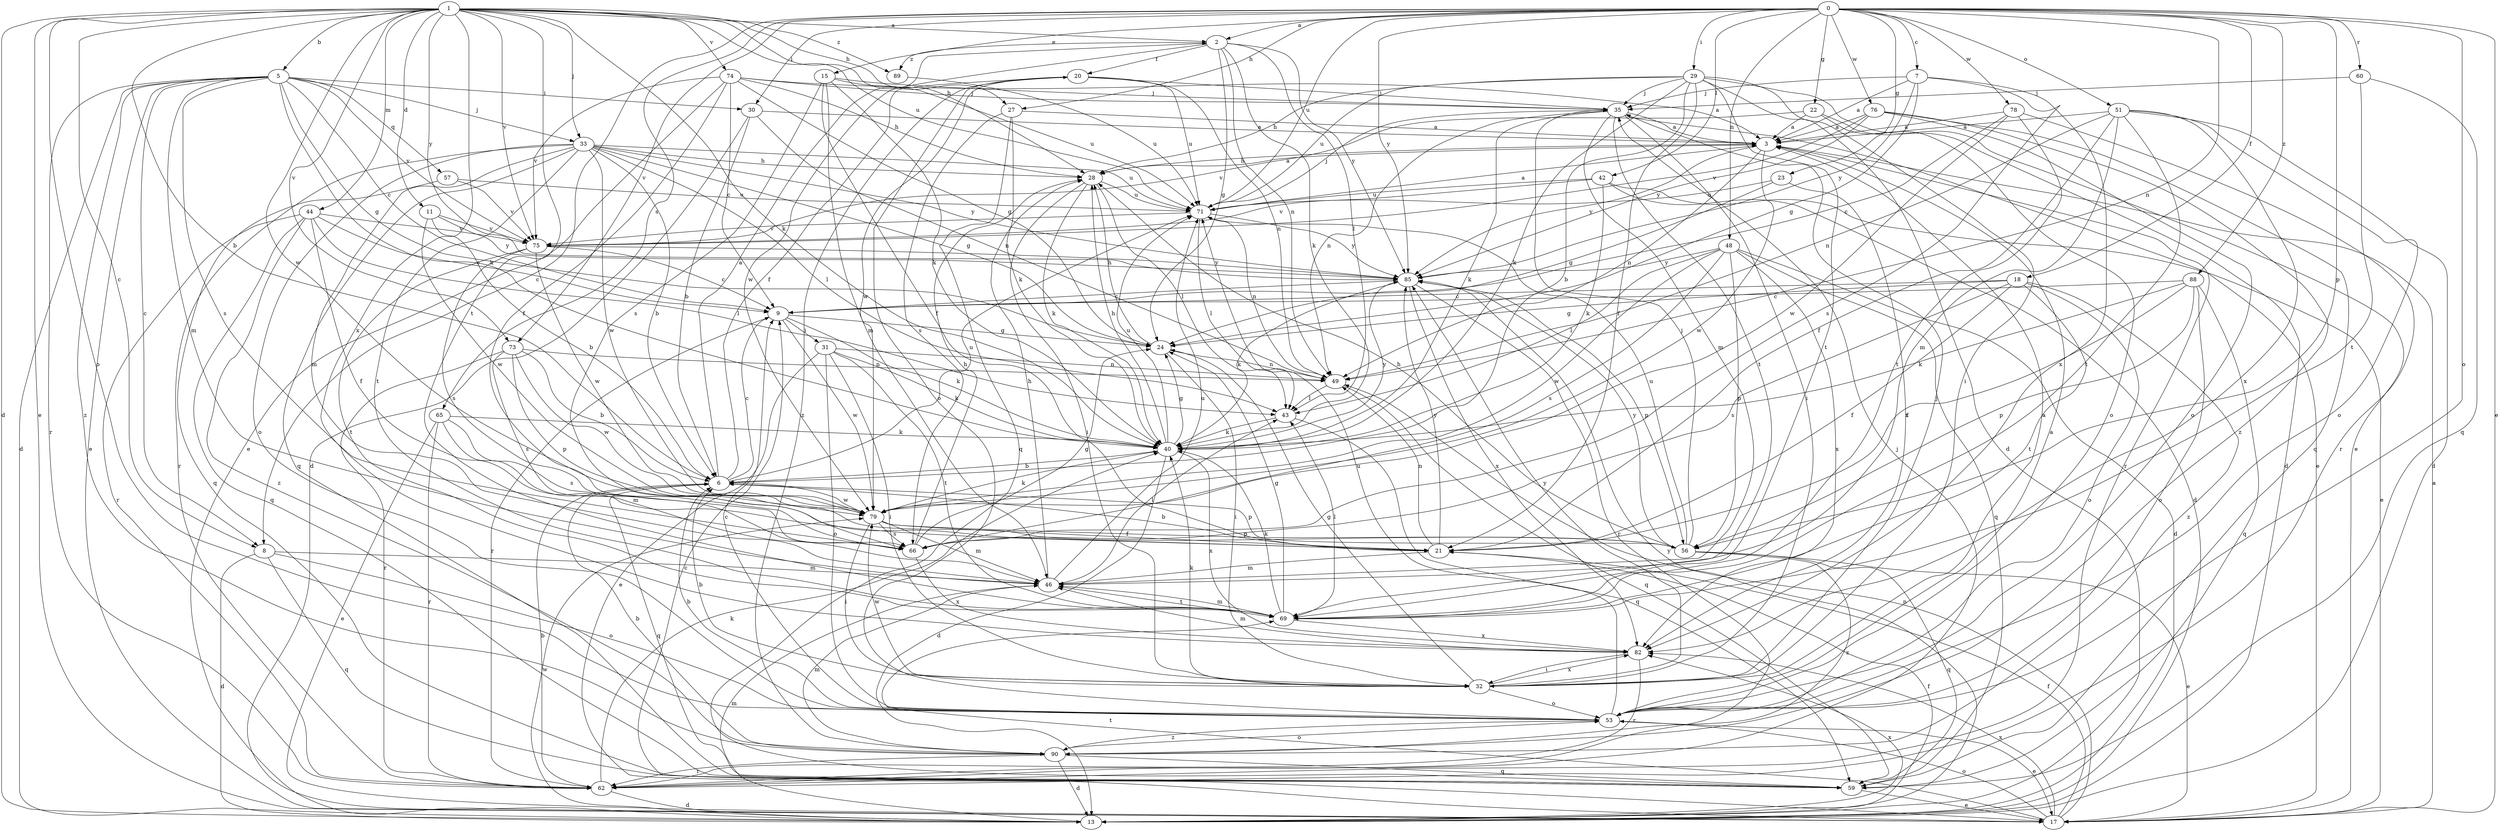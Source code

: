 strict digraph  {
0;
1;
2;
3;
5;
6;
7;
8;
9;
11;
13;
15;
17;
18;
20;
21;
22;
23;
24;
27;
28;
29;
30;
31;
32;
33;
35;
40;
42;
43;
44;
46;
48;
49;
51;
53;
56;
57;
59;
60;
62;
65;
66;
69;
71;
73;
74;
75;
76;
78;
79;
82;
85;
88;
89;
90;
0 -> 2  [label=a];
0 -> 7  [label=c];
0 -> 8  [label=c];
0 -> 15  [label=e];
0 -> 17  [label=e];
0 -> 18  [label=f];
0 -> 22  [label=g];
0 -> 23  [label=g];
0 -> 27  [label=h];
0 -> 29  [label=i];
0 -> 30  [label=i];
0 -> 42  [label=l];
0 -> 48  [label=n];
0 -> 49  [label=n];
0 -> 51  [label=o];
0 -> 53  [label=o];
0 -> 56  [label=p];
0 -> 60  [label=r];
0 -> 65  [label=s];
0 -> 71  [label=u];
0 -> 73  [label=v];
0 -> 76  [label=w];
0 -> 78  [label=w];
0 -> 85  [label=y];
0 -> 88  [label=z];
1 -> 2  [label=a];
1 -> 5  [label=b];
1 -> 6  [label=b];
1 -> 8  [label=c];
1 -> 11  [label=d];
1 -> 13  [label=d];
1 -> 17  [label=e];
1 -> 27  [label=h];
1 -> 28  [label=h];
1 -> 33  [label=j];
1 -> 40  [label=k];
1 -> 44  [label=m];
1 -> 53  [label=o];
1 -> 69  [label=t];
1 -> 71  [label=u];
1 -> 73  [label=v];
1 -> 74  [label=v];
1 -> 75  [label=v];
1 -> 79  [label=w];
1 -> 82  [label=x];
1 -> 85  [label=y];
1 -> 89  [label=z];
2 -> 20  [label=f];
2 -> 24  [label=g];
2 -> 40  [label=k];
2 -> 43  [label=l];
2 -> 49  [label=n];
2 -> 79  [label=w];
2 -> 85  [label=y];
2 -> 89  [label=z];
3 -> 28  [label=h];
3 -> 49  [label=n];
3 -> 62  [label=r];
3 -> 79  [label=w];
3 -> 85  [label=y];
5 -> 8  [label=c];
5 -> 9  [label=c];
5 -> 13  [label=d];
5 -> 17  [label=e];
5 -> 24  [label=g];
5 -> 30  [label=i];
5 -> 33  [label=j];
5 -> 40  [label=k];
5 -> 46  [label=m];
5 -> 57  [label=q];
5 -> 62  [label=r];
5 -> 66  [label=s];
5 -> 75  [label=v];
5 -> 90  [label=z];
6 -> 2  [label=a];
6 -> 9  [label=c];
6 -> 20  [label=f];
6 -> 56  [label=p];
6 -> 59  [label=q];
6 -> 71  [label=u];
6 -> 79  [label=w];
7 -> 3  [label=a];
7 -> 24  [label=g];
7 -> 35  [label=j];
7 -> 66  [label=s];
7 -> 82  [label=x];
7 -> 85  [label=y];
8 -> 13  [label=d];
8 -> 46  [label=m];
8 -> 53  [label=o];
8 -> 59  [label=q];
9 -> 24  [label=g];
9 -> 31  [label=i];
9 -> 40  [label=k];
9 -> 62  [label=r];
9 -> 79  [label=w];
11 -> 6  [label=b];
11 -> 75  [label=v];
11 -> 79  [label=w];
11 -> 85  [label=y];
13 -> 21  [label=f];
13 -> 46  [label=m];
13 -> 79  [label=w];
13 -> 82  [label=x];
13 -> 85  [label=y];
15 -> 21  [label=f];
15 -> 35  [label=j];
15 -> 40  [label=k];
15 -> 46  [label=m];
15 -> 66  [label=s];
15 -> 71  [label=u];
17 -> 3  [label=a];
17 -> 9  [label=c];
17 -> 21  [label=f];
17 -> 49  [label=n];
17 -> 53  [label=o];
17 -> 69  [label=t];
17 -> 82  [label=x];
18 -> 9  [label=c];
18 -> 21  [label=f];
18 -> 24  [label=g];
18 -> 53  [label=o];
18 -> 66  [label=s];
18 -> 69  [label=t];
18 -> 90  [label=z];
20 -> 35  [label=j];
20 -> 49  [label=n];
20 -> 53  [label=o];
20 -> 71  [label=u];
20 -> 79  [label=w];
20 -> 90  [label=z];
21 -> 6  [label=b];
21 -> 46  [label=m];
21 -> 49  [label=n];
21 -> 85  [label=y];
22 -> 3  [label=a];
22 -> 13  [label=d];
22 -> 53  [label=o];
22 -> 75  [label=v];
23 -> 24  [label=g];
23 -> 71  [label=u];
23 -> 82  [label=x];
24 -> 28  [label=h];
24 -> 32  [label=i];
24 -> 49  [label=n];
27 -> 3  [label=a];
27 -> 40  [label=k];
27 -> 59  [label=q];
27 -> 66  [label=s];
28 -> 3  [label=a];
28 -> 32  [label=i];
28 -> 40  [label=k];
28 -> 43  [label=l];
28 -> 71  [label=u];
29 -> 6  [label=b];
29 -> 13  [label=d];
29 -> 17  [label=e];
29 -> 21  [label=f];
29 -> 28  [label=h];
29 -> 32  [label=i];
29 -> 35  [label=j];
29 -> 40  [label=k];
29 -> 69  [label=t];
29 -> 71  [label=u];
30 -> 3  [label=a];
30 -> 6  [label=b];
30 -> 13  [label=d];
30 -> 49  [label=n];
31 -> 17  [label=e];
31 -> 32  [label=i];
31 -> 40  [label=k];
31 -> 49  [label=n];
31 -> 53  [label=o];
31 -> 69  [label=t];
32 -> 3  [label=a];
32 -> 6  [label=b];
32 -> 24  [label=g];
32 -> 35  [label=j];
32 -> 40  [label=k];
32 -> 53  [label=o];
32 -> 79  [label=w];
32 -> 82  [label=x];
32 -> 85  [label=y];
33 -> 6  [label=b];
33 -> 24  [label=g];
33 -> 28  [label=h];
33 -> 43  [label=l];
33 -> 46  [label=m];
33 -> 53  [label=o];
33 -> 59  [label=q];
33 -> 62  [label=r];
33 -> 69  [label=t];
33 -> 71  [label=u];
33 -> 79  [label=w];
33 -> 85  [label=y];
35 -> 3  [label=a];
35 -> 17  [label=e];
35 -> 32  [label=i];
35 -> 40  [label=k];
35 -> 46  [label=m];
35 -> 49  [label=n];
35 -> 69  [label=t];
40 -> 6  [label=b];
40 -> 13  [label=d];
40 -> 24  [label=g];
40 -> 28  [label=h];
40 -> 71  [label=u];
40 -> 82  [label=x];
40 -> 85  [label=y];
42 -> 13  [label=d];
42 -> 17  [label=e];
42 -> 40  [label=k];
42 -> 71  [label=u];
42 -> 75  [label=v];
43 -> 40  [label=k];
43 -> 59  [label=q];
44 -> 9  [label=c];
44 -> 21  [label=f];
44 -> 43  [label=l];
44 -> 59  [label=q];
44 -> 62  [label=r];
44 -> 75  [label=v];
44 -> 90  [label=z];
46 -> 28  [label=h];
46 -> 43  [label=l];
46 -> 69  [label=t];
46 -> 71  [label=u];
48 -> 13  [label=d];
48 -> 43  [label=l];
48 -> 56  [label=p];
48 -> 59  [label=q];
48 -> 66  [label=s];
48 -> 79  [label=w];
48 -> 82  [label=x];
48 -> 85  [label=y];
49 -> 43  [label=l];
49 -> 59  [label=q];
51 -> 3  [label=a];
51 -> 13  [label=d];
51 -> 21  [label=f];
51 -> 46  [label=m];
51 -> 49  [label=n];
51 -> 53  [label=o];
51 -> 69  [label=t];
51 -> 82  [label=x];
53 -> 3  [label=a];
53 -> 6  [label=b];
53 -> 9  [label=c];
53 -> 17  [label=e];
53 -> 71  [label=u];
53 -> 90  [label=z];
56 -> 17  [label=e];
56 -> 28  [label=h];
56 -> 35  [label=j];
56 -> 59  [label=q];
56 -> 71  [label=u];
56 -> 85  [label=y];
56 -> 90  [label=z];
57 -> 59  [label=q];
57 -> 71  [label=u];
57 -> 75  [label=v];
59 -> 17  [label=e];
60 -> 35  [label=j];
60 -> 59  [label=q];
60 -> 69  [label=t];
62 -> 6  [label=b];
62 -> 13  [label=d];
62 -> 35  [label=j];
62 -> 40  [label=k];
65 -> 17  [label=e];
65 -> 40  [label=k];
65 -> 46  [label=m];
65 -> 62  [label=r];
65 -> 66  [label=s];
66 -> 24  [label=g];
66 -> 28  [label=h];
66 -> 82  [label=x];
69 -> 24  [label=g];
69 -> 40  [label=k];
69 -> 43  [label=l];
69 -> 46  [label=m];
69 -> 82  [label=x];
71 -> 3  [label=a];
71 -> 35  [label=j];
71 -> 43  [label=l];
71 -> 49  [label=n];
71 -> 75  [label=v];
71 -> 85  [label=y];
73 -> 6  [label=b];
73 -> 49  [label=n];
73 -> 56  [label=p];
73 -> 62  [label=r];
73 -> 66  [label=s];
73 -> 79  [label=w];
74 -> 3  [label=a];
74 -> 9  [label=c];
74 -> 17  [label=e];
74 -> 21  [label=f];
74 -> 24  [label=g];
74 -> 28  [label=h];
74 -> 35  [label=j];
74 -> 75  [label=v];
75 -> 9  [label=c];
75 -> 66  [label=s];
75 -> 69  [label=t];
75 -> 79  [label=w];
75 -> 85  [label=y];
76 -> 3  [label=a];
76 -> 53  [label=o];
76 -> 59  [label=q];
76 -> 75  [label=v];
76 -> 85  [label=y];
76 -> 90  [label=z];
78 -> 3  [label=a];
78 -> 9  [label=c];
78 -> 62  [label=r];
78 -> 69  [label=t];
78 -> 79  [label=w];
79 -> 21  [label=f];
79 -> 32  [label=i];
79 -> 40  [label=k];
79 -> 46  [label=m];
79 -> 56  [label=p];
79 -> 66  [label=s];
82 -> 32  [label=i];
82 -> 46  [label=m];
82 -> 62  [label=r];
85 -> 9  [label=c];
85 -> 40  [label=k];
85 -> 56  [label=p];
85 -> 62  [label=r];
85 -> 82  [label=x];
88 -> 9  [label=c];
88 -> 21  [label=f];
88 -> 40  [label=k];
88 -> 53  [label=o];
88 -> 56  [label=p];
88 -> 59  [label=q];
89 -> 71  [label=u];
90 -> 6  [label=b];
90 -> 13  [label=d];
90 -> 46  [label=m];
90 -> 53  [label=o];
90 -> 59  [label=q];
90 -> 62  [label=r];
}
